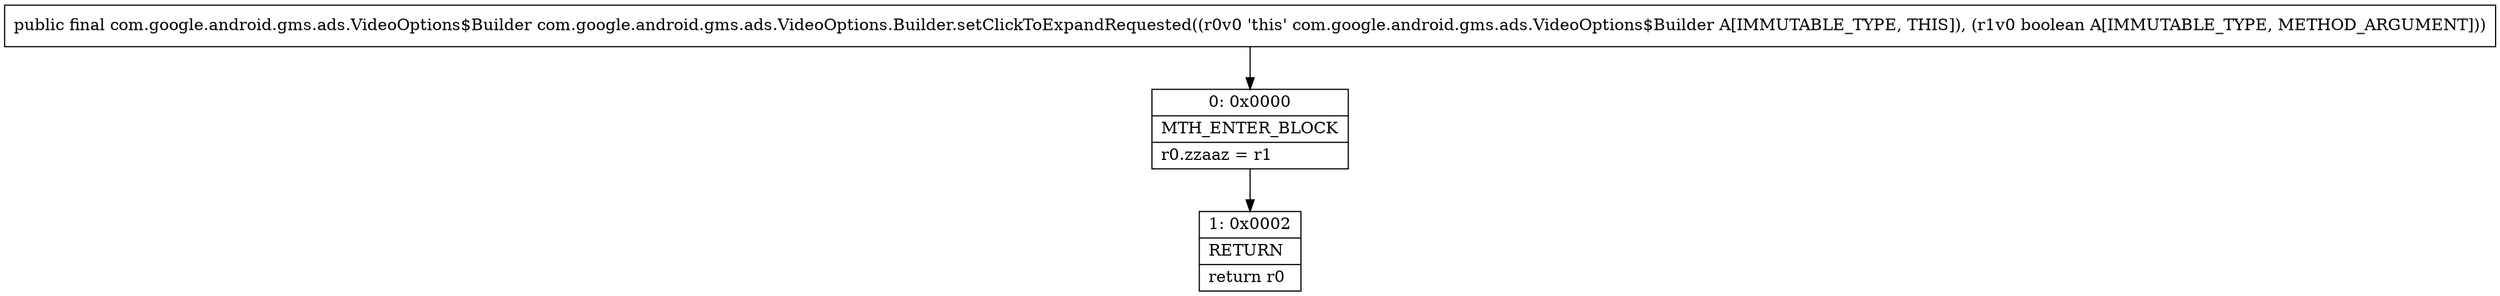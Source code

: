 digraph "CFG forcom.google.android.gms.ads.VideoOptions.Builder.setClickToExpandRequested(Z)Lcom\/google\/android\/gms\/ads\/VideoOptions$Builder;" {
Node_0 [shape=record,label="{0\:\ 0x0000|MTH_ENTER_BLOCK\l|r0.zzaaz = r1\l}"];
Node_1 [shape=record,label="{1\:\ 0x0002|RETURN\l|return r0\l}"];
MethodNode[shape=record,label="{public final com.google.android.gms.ads.VideoOptions$Builder com.google.android.gms.ads.VideoOptions.Builder.setClickToExpandRequested((r0v0 'this' com.google.android.gms.ads.VideoOptions$Builder A[IMMUTABLE_TYPE, THIS]), (r1v0 boolean A[IMMUTABLE_TYPE, METHOD_ARGUMENT])) }"];
MethodNode -> Node_0;
Node_0 -> Node_1;
}

